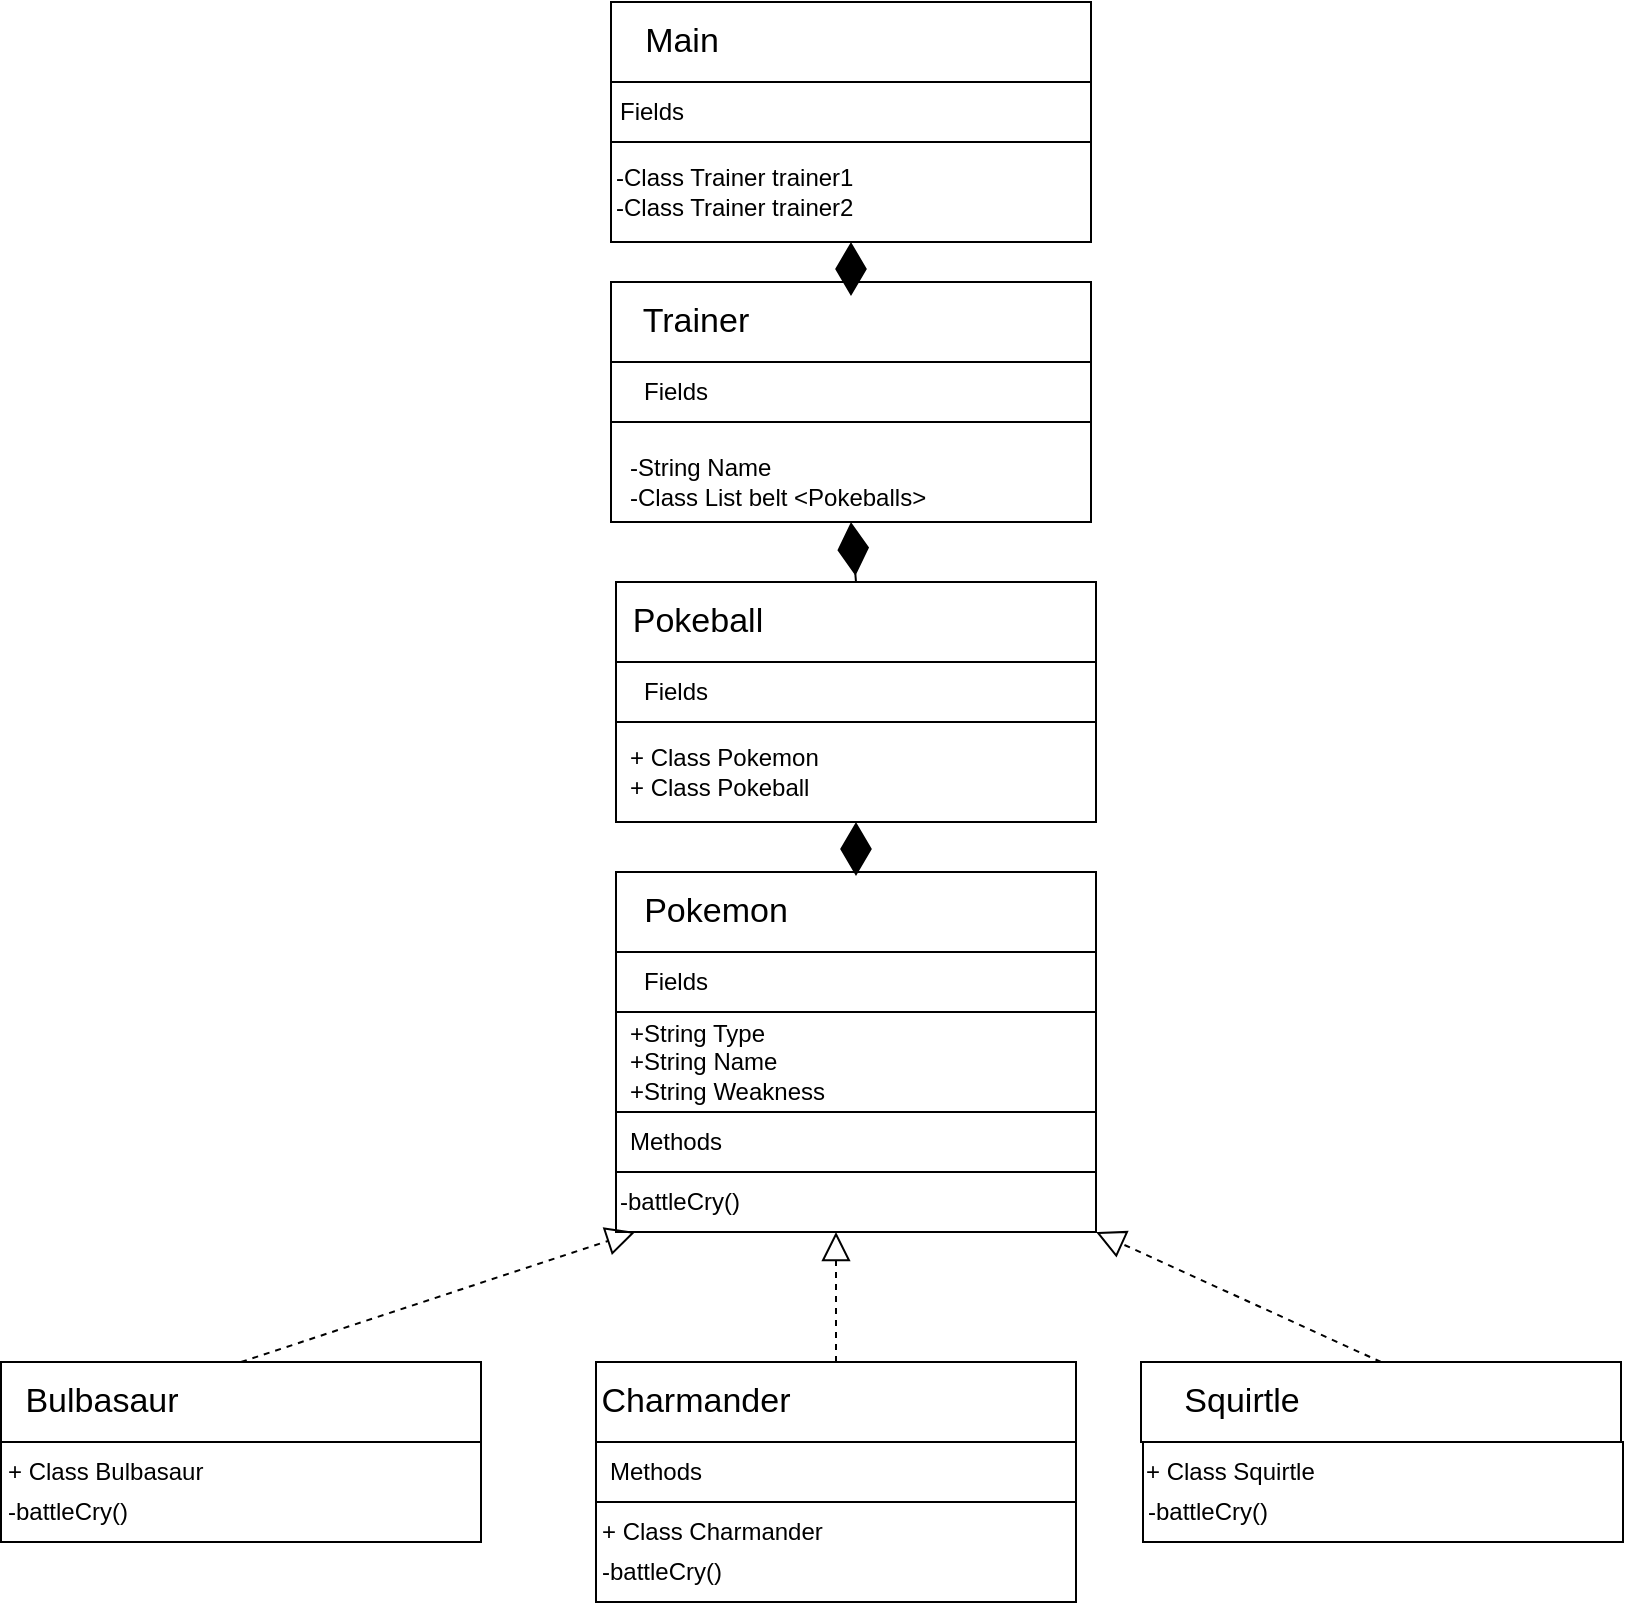 <mxfile version="21.3.2" type="device">
  <diagram name="Pagina-1" id="grErAsrfBBSxMngExE60">
    <mxGraphModel dx="1863" dy="559" grid="1" gridSize="10" guides="1" tooltips="1" connect="1" arrows="1" fold="1" page="1" pageScale="1" pageWidth="827" pageHeight="1169" math="0" shadow="0">
      <root>
        <mxCell id="0" />
        <mxCell id="1" parent="0" />
        <mxCell id="UZsWOOpMYewdZIlmZ_ba-13" value="" style="rounded=0;whiteSpace=wrap;html=1;" parent="1" vertex="1">
          <mxGeometry x="-176" y="830" width="240" height="40" as="geometry" />
        </mxCell>
        <mxCell id="UZsWOOpMYewdZIlmZ_ba-14" value="" style="rounded=0;whiteSpace=wrap;html=1;" parent="1" vertex="1">
          <mxGeometry x="-176" y="870" width="240" height="30" as="geometry" />
        </mxCell>
        <mxCell id="UZsWOOpMYewdZIlmZ_ba-15" value="&lt;font style=&quot;font-size: 17px;&quot;&gt;Charmander&lt;/font&gt;" style="text;html=1;strokeColor=none;fillColor=none;align=center;verticalAlign=middle;whiteSpace=wrap;rounded=0;" parent="1" vertex="1">
          <mxGeometry x="-176" y="835" width="100" height="30" as="geometry" />
        </mxCell>
        <mxCell id="UZsWOOpMYewdZIlmZ_ba-16" value="" style="rounded=0;whiteSpace=wrap;html=1;" parent="1" vertex="1">
          <mxGeometry x="-176" y="900" width="240" height="50" as="geometry" />
        </mxCell>
        <mxCell id="UZsWOOpMYewdZIlmZ_ba-17" value="Methods" style="text;html=1;strokeColor=none;fillColor=none;align=center;verticalAlign=middle;whiteSpace=wrap;rounded=0;" parent="1" vertex="1">
          <mxGeometry x="-176" y="870" width="60" height="30" as="geometry" />
        </mxCell>
        <mxCell id="UZsWOOpMYewdZIlmZ_ba-18" value="+ Class Charmander" style="text;html=1;strokeColor=none;fillColor=none;align=left;verticalAlign=middle;whiteSpace=wrap;rounded=0;" parent="1" vertex="1">
          <mxGeometry x="-175" y="900" width="148.5" height="30" as="geometry" />
        </mxCell>
        <mxCell id="UZsWOOpMYewdZIlmZ_ba-22" value="&lt;div style=&quot;&quot;&gt;&lt;span style=&quot;background-color: initial;&quot;&gt;-battleCry()&lt;/span&gt;&lt;br&gt;&lt;/div&gt;" style="text;html=1;strokeColor=none;fillColor=none;align=left;verticalAlign=middle;whiteSpace=wrap;rounded=0;" parent="1" vertex="1">
          <mxGeometry x="-175" y="920" width="110" height="30" as="geometry" />
        </mxCell>
        <mxCell id="UZsWOOpMYewdZIlmZ_ba-23" value="" style="rounded=0;whiteSpace=wrap;html=1;" parent="1" vertex="1">
          <mxGeometry x="-166" y="440" width="240" height="40" as="geometry" />
        </mxCell>
        <mxCell id="UZsWOOpMYewdZIlmZ_ba-24" value="" style="rounded=0;whiteSpace=wrap;html=1;" parent="1" vertex="1">
          <mxGeometry x="-166" y="480" width="240" height="30" as="geometry" />
        </mxCell>
        <mxCell id="UZsWOOpMYewdZIlmZ_ba-25" value="&lt;span style=&quot;font-size: 17px;&quot;&gt;Pokeball&lt;/span&gt;" style="text;html=1;strokeColor=none;fillColor=none;align=center;verticalAlign=middle;whiteSpace=wrap;rounded=0;" parent="1" vertex="1">
          <mxGeometry x="-175" y="445" width="100" height="30" as="geometry" />
        </mxCell>
        <mxCell id="UZsWOOpMYewdZIlmZ_ba-26" value="" style="rounded=0;whiteSpace=wrap;html=1;" parent="1" vertex="1">
          <mxGeometry x="-166" y="510" width="240" height="50" as="geometry" />
        </mxCell>
        <mxCell id="UZsWOOpMYewdZIlmZ_ba-27" value="Fields" style="text;html=1;strokeColor=none;fillColor=none;align=center;verticalAlign=middle;whiteSpace=wrap;rounded=0;" parent="1" vertex="1">
          <mxGeometry x="-166" y="480" width="60" height="30" as="geometry" />
        </mxCell>
        <mxCell id="UZsWOOpMYewdZIlmZ_ba-28" value="+ Class Pokemon&lt;br&gt;+ Class Pokeball" style="text;html=1;strokeColor=none;fillColor=none;align=left;verticalAlign=middle;whiteSpace=wrap;rounded=0;" parent="1" vertex="1">
          <mxGeometry x="-161" y="520" width="110" height="30" as="geometry" />
        </mxCell>
        <mxCell id="UZsWOOpMYewdZIlmZ_ba-29" value="" style="rounded=0;whiteSpace=wrap;html=1;" parent="1" vertex="1">
          <mxGeometry x="-168.5" y="290" width="240" height="40" as="geometry" />
        </mxCell>
        <mxCell id="UZsWOOpMYewdZIlmZ_ba-30" value="" style="rounded=0;whiteSpace=wrap;html=1;" parent="1" vertex="1">
          <mxGeometry x="-168.5" y="330" width="240" height="30" as="geometry" />
        </mxCell>
        <mxCell id="UZsWOOpMYewdZIlmZ_ba-31" value="&lt;font style=&quot;font-size: 17px;&quot;&gt;Trainer&lt;/font&gt;" style="text;html=1;strokeColor=none;fillColor=none;align=center;verticalAlign=middle;whiteSpace=wrap;rounded=0;" parent="1" vertex="1">
          <mxGeometry x="-176" y="295" width="100" height="30" as="geometry" />
        </mxCell>
        <mxCell id="UZsWOOpMYewdZIlmZ_ba-32" value="" style="rounded=0;whiteSpace=wrap;html=1;" parent="1" vertex="1">
          <mxGeometry x="-168.5" y="360" width="240" height="50" as="geometry" />
        </mxCell>
        <mxCell id="UZsWOOpMYewdZIlmZ_ba-33" value="Fields" style="text;html=1;strokeColor=none;fillColor=none;align=center;verticalAlign=middle;whiteSpace=wrap;rounded=0;" parent="1" vertex="1">
          <mxGeometry x="-166" y="330" width="60" height="30" as="geometry" />
        </mxCell>
        <mxCell id="UZsWOOpMYewdZIlmZ_ba-34" value="-String Name&lt;br&gt;-Class List belt &amp;lt;Pokeballs&amp;gt;" style="text;html=1;strokeColor=none;fillColor=none;align=left;verticalAlign=middle;whiteSpace=wrap;rounded=0;" parent="1" vertex="1">
          <mxGeometry x="-161" y="380" width="185" height="20" as="geometry" />
        </mxCell>
        <mxCell id="UZsWOOpMYewdZIlmZ_ba-35" value="" style="rounded=0;whiteSpace=wrap;html=1;" parent="1" vertex="1">
          <mxGeometry x="-168.5" y="150" width="240" height="40" as="geometry" />
        </mxCell>
        <mxCell id="UZsWOOpMYewdZIlmZ_ba-36" value="" style="rounded=0;whiteSpace=wrap;html=1;" parent="1" vertex="1">
          <mxGeometry x="-168.5" y="190" width="240" height="30" as="geometry" />
        </mxCell>
        <mxCell id="UZsWOOpMYewdZIlmZ_ba-37" value="&lt;font style=&quot;font-size: 17px;&quot;&gt;Main&lt;/font&gt;" style="text;html=1;strokeColor=none;fillColor=none;align=center;verticalAlign=middle;whiteSpace=wrap;rounded=0;" parent="1" vertex="1">
          <mxGeometry x="-183.5" y="155" width="100" height="30" as="geometry" />
        </mxCell>
        <mxCell id="UZsWOOpMYewdZIlmZ_ba-38" value="" style="rounded=0;whiteSpace=wrap;html=1;" parent="1" vertex="1">
          <mxGeometry x="-168.5" y="220" width="240" height="50" as="geometry" />
        </mxCell>
        <mxCell id="UZsWOOpMYewdZIlmZ_ba-39" value="Fields" style="text;html=1;strokeColor=none;fillColor=none;align=center;verticalAlign=middle;whiteSpace=wrap;rounded=0;" parent="1" vertex="1">
          <mxGeometry x="-178.5" y="190" width="60" height="30" as="geometry" />
        </mxCell>
        <mxCell id="UZsWOOpMYewdZIlmZ_ba-40" value="-Class Trainer trainer1&lt;br&gt;-Class Trainer trainer2" style="text;html=1;strokeColor=none;fillColor=none;align=left;verticalAlign=middle;whiteSpace=wrap;rounded=0;" parent="1" vertex="1">
          <mxGeometry x="-168.5" y="230" width="225" height="30" as="geometry" />
        </mxCell>
        <mxCell id="UZsWOOpMYewdZIlmZ_ba-43" value="" style="rounded=0;whiteSpace=wrap;html=1;" parent="1" vertex="1">
          <mxGeometry x="-166" y="585" width="240" height="40" as="geometry" />
        </mxCell>
        <mxCell id="UZsWOOpMYewdZIlmZ_ba-44" value="" style="rounded=0;whiteSpace=wrap;html=1;" parent="1" vertex="1">
          <mxGeometry x="-166" y="625" width="240" height="30" as="geometry" />
        </mxCell>
        <mxCell id="UZsWOOpMYewdZIlmZ_ba-45" value="&lt;font style=&quot;font-size: 17px;&quot;&gt;Pokemon&lt;/font&gt;" style="text;html=1;strokeColor=none;fillColor=none;align=center;verticalAlign=middle;whiteSpace=wrap;rounded=0;" parent="1" vertex="1">
          <mxGeometry x="-166" y="590" width="100" height="30" as="geometry" />
        </mxCell>
        <mxCell id="UZsWOOpMYewdZIlmZ_ba-46" value="" style="rounded=0;whiteSpace=wrap;html=1;" parent="1" vertex="1">
          <mxGeometry x="-166" y="655" width="240" height="50" as="geometry" />
        </mxCell>
        <mxCell id="UZsWOOpMYewdZIlmZ_ba-47" value="Fields" style="text;html=1;strokeColor=none;fillColor=none;align=center;verticalAlign=middle;whiteSpace=wrap;rounded=0;" parent="1" vertex="1">
          <mxGeometry x="-166" y="625" width="60" height="30" as="geometry" />
        </mxCell>
        <mxCell id="UZsWOOpMYewdZIlmZ_ba-48" value="+String Type&lt;br&gt;+String Name&lt;br&gt;+String Weakness" style="text;html=1;strokeColor=none;fillColor=none;align=left;verticalAlign=middle;whiteSpace=wrap;rounded=0;" parent="1" vertex="1">
          <mxGeometry x="-161" y="665" width="110" height="30" as="geometry" />
        </mxCell>
        <mxCell id="UZsWOOpMYewdZIlmZ_ba-49" value="" style="rounded=0;whiteSpace=wrap;html=1;" parent="1" vertex="1">
          <mxGeometry x="-166" y="705" width="240" height="30" as="geometry" />
        </mxCell>
        <mxCell id="UZsWOOpMYewdZIlmZ_ba-50" value="Methods" style="text;html=1;strokeColor=none;fillColor=none;align=center;verticalAlign=middle;whiteSpace=wrap;rounded=0;" parent="1" vertex="1">
          <mxGeometry x="-166" y="705" width="60" height="30" as="geometry" />
        </mxCell>
        <mxCell id="UZsWOOpMYewdZIlmZ_ba-51" value="" style="rounded=0;whiteSpace=wrap;html=1;" parent="1" vertex="1">
          <mxGeometry x="-166" y="735" width="240" height="30" as="geometry" />
        </mxCell>
        <mxCell id="UZsWOOpMYewdZIlmZ_ba-52" value="&lt;div style=&quot;&quot;&gt;&lt;span style=&quot;background-color: initial;&quot;&gt;-battleCry()&lt;/span&gt;&lt;br&gt;&lt;/div&gt;" style="text;html=1;strokeColor=none;fillColor=none;align=left;verticalAlign=middle;whiteSpace=wrap;rounded=0;" parent="1" vertex="1">
          <mxGeometry x="-166" y="735" width="110" height="30" as="geometry" />
        </mxCell>
        <mxCell id="UZsWOOpMYewdZIlmZ_ba-53" value="" style="rounded=0;whiteSpace=wrap;html=1;" parent="1" vertex="1">
          <mxGeometry x="-473.5" y="830" width="240" height="40" as="geometry" />
        </mxCell>
        <mxCell id="UZsWOOpMYewdZIlmZ_ba-55" value="&lt;font style=&quot;font-size: 17px;&quot;&gt;Bulbasaur&lt;/font&gt;" style="text;html=1;strokeColor=none;fillColor=none;align=center;verticalAlign=middle;whiteSpace=wrap;rounded=0;" parent="1" vertex="1">
          <mxGeometry x="-473.5" y="835" width="100" height="30" as="geometry" />
        </mxCell>
        <mxCell id="UZsWOOpMYewdZIlmZ_ba-63" value="" style="rounded=0;whiteSpace=wrap;html=1;" parent="1" vertex="1">
          <mxGeometry x="96.5" y="830" width="240" height="40" as="geometry" />
        </mxCell>
        <mxCell id="UZsWOOpMYewdZIlmZ_ba-65" value="&lt;font style=&quot;font-size: 17px;&quot;&gt;Squirtle&lt;/font&gt;" style="text;html=1;strokeColor=none;fillColor=none;align=center;verticalAlign=middle;whiteSpace=wrap;rounded=0;" parent="1" vertex="1">
          <mxGeometry x="96.5" y="835" width="100" height="30" as="geometry" />
        </mxCell>
        <mxCell id="UZsWOOpMYewdZIlmZ_ba-78" value="" style="endArrow=diamondThin;endFill=1;endSize=24;html=1;rounded=0;exitX=0.5;exitY=0;exitDx=0;exitDy=0;entryX=0.5;entryY=1;entryDx=0;entryDy=0;" parent="1" source="UZsWOOpMYewdZIlmZ_ba-43" target="UZsWOOpMYewdZIlmZ_ba-26" edge="1">
          <mxGeometry width="160" relative="1" as="geometry">
            <mxPoint x="-250" y="670" as="sourcePoint" />
            <mxPoint x="-90" y="670" as="targetPoint" />
          </mxGeometry>
        </mxCell>
        <mxCell id="UZsWOOpMYewdZIlmZ_ba-82" value="" style="endArrow=diamondThin;endFill=1;endSize=24;html=1;rounded=0;exitX=0.5;exitY=0;exitDx=0;exitDy=0;entryX=0.5;entryY=1;entryDx=0;entryDy=0;" parent="1" source="UZsWOOpMYewdZIlmZ_ba-23" target="UZsWOOpMYewdZIlmZ_ba-32" edge="1">
          <mxGeometry width="160" relative="1" as="geometry">
            <mxPoint x="-250" y="670" as="sourcePoint" />
            <mxPoint x="-90" y="670" as="targetPoint" />
          </mxGeometry>
        </mxCell>
        <mxCell id="UZsWOOpMYewdZIlmZ_ba-83" value="" style="endArrow=diamondThin;endFill=1;endSize=24;html=1;rounded=0;exitX=0.5;exitY=0;exitDx=0;exitDy=0;entryX=0.5;entryY=1;entryDx=0;entryDy=0;" parent="1" source="UZsWOOpMYewdZIlmZ_ba-29" target="UZsWOOpMYewdZIlmZ_ba-38" edge="1">
          <mxGeometry width="160" relative="1" as="geometry">
            <mxPoint x="-250" y="310" as="sourcePoint" />
            <mxPoint x="-90" y="310" as="targetPoint" />
          </mxGeometry>
        </mxCell>
        <mxCell id="l_NsDvTuU-RF8PT2cMgP-1" value="" style="endArrow=block;dashed=1;endFill=0;endSize=12;html=1;rounded=0;exitX=0.5;exitY=0;exitDx=0;exitDy=0;" edge="1" parent="1" source="UZsWOOpMYewdZIlmZ_ba-53" target="UZsWOOpMYewdZIlmZ_ba-52">
          <mxGeometry width="160" relative="1" as="geometry">
            <mxPoint x="-280" y="790" as="sourcePoint" />
            <mxPoint x="-120" y="790" as="targetPoint" />
          </mxGeometry>
        </mxCell>
        <mxCell id="l_NsDvTuU-RF8PT2cMgP-2" value="" style="endArrow=block;dashed=1;endFill=0;endSize=12;html=1;rounded=0;exitX=0.5;exitY=0;exitDx=0;exitDy=0;entryX=1;entryY=1;entryDx=0;entryDy=0;" edge="1" parent="1" source="UZsWOOpMYewdZIlmZ_ba-13" target="UZsWOOpMYewdZIlmZ_ba-52">
          <mxGeometry width="160" relative="1" as="geometry">
            <mxPoint x="-280" y="790" as="sourcePoint" />
            <mxPoint x="-120" y="790" as="targetPoint" />
          </mxGeometry>
        </mxCell>
        <mxCell id="l_NsDvTuU-RF8PT2cMgP-4" value="" style="endArrow=block;dashed=1;endFill=0;endSize=12;html=1;rounded=0;exitX=0.5;exitY=0;exitDx=0;exitDy=0;entryX=1;entryY=1;entryDx=0;entryDy=0;" edge="1" parent="1" source="UZsWOOpMYewdZIlmZ_ba-63" target="UZsWOOpMYewdZIlmZ_ba-51">
          <mxGeometry width="160" relative="1" as="geometry">
            <mxPoint x="-30" y="790" as="sourcePoint" />
            <mxPoint x="130" y="790" as="targetPoint" />
          </mxGeometry>
        </mxCell>
        <mxCell id="l_NsDvTuU-RF8PT2cMgP-6" value="" style="rounded=0;whiteSpace=wrap;html=1;" vertex="1" parent="1">
          <mxGeometry x="97.5" y="870" width="240" height="50" as="geometry" />
        </mxCell>
        <mxCell id="l_NsDvTuU-RF8PT2cMgP-7" value="+ Class Squirtle" style="text;html=1;strokeColor=none;fillColor=none;align=left;verticalAlign=middle;whiteSpace=wrap;rounded=0;" vertex="1" parent="1">
          <mxGeometry x="96.5" y="870" width="148.5" height="30" as="geometry" />
        </mxCell>
        <mxCell id="l_NsDvTuU-RF8PT2cMgP-8" value="&lt;div style=&quot;&quot;&gt;&lt;span style=&quot;background-color: initial;&quot;&gt;-battleCry()&lt;/span&gt;&lt;br&gt;&lt;/div&gt;" style="text;html=1;strokeColor=none;fillColor=none;align=left;verticalAlign=middle;whiteSpace=wrap;rounded=0;" vertex="1" parent="1">
          <mxGeometry x="97.5" y="890" width="110" height="30" as="geometry" />
        </mxCell>
        <mxCell id="l_NsDvTuU-RF8PT2cMgP-10" value="" style="rounded=0;whiteSpace=wrap;html=1;" vertex="1" parent="1">
          <mxGeometry x="-473.5" y="870" width="240" height="50" as="geometry" />
        </mxCell>
        <mxCell id="l_NsDvTuU-RF8PT2cMgP-11" value="+ Class Bulbasaur" style="text;html=1;strokeColor=none;fillColor=none;align=left;verticalAlign=middle;whiteSpace=wrap;rounded=0;" vertex="1" parent="1">
          <mxGeometry x="-472.5" y="870" width="148.5" height="30" as="geometry" />
        </mxCell>
        <mxCell id="l_NsDvTuU-RF8PT2cMgP-12" value="&lt;div style=&quot;&quot;&gt;&lt;span style=&quot;background-color: initial;&quot;&gt;-battleCry()&lt;/span&gt;&lt;br&gt;&lt;/div&gt;" style="text;html=1;strokeColor=none;fillColor=none;align=left;verticalAlign=middle;whiteSpace=wrap;rounded=0;" vertex="1" parent="1">
          <mxGeometry x="-472.5" y="890" width="110" height="30" as="geometry" />
        </mxCell>
      </root>
    </mxGraphModel>
  </diagram>
</mxfile>
